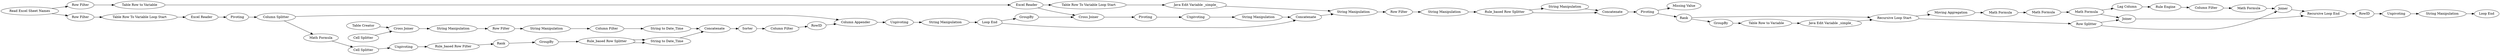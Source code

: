 digraph {
	1 [label="Excel Reader"]
	2 [label="Read Excel Sheet Names"]
	6 [label=Pivoting]
	32 [label="Row Splitter"]
	311 [label="Table Row to Variable"]
	312 [label="Excel Reader"]
	313 [label="Row Filter"]
	321 [label="Row Filter"]
	322 [label="Table Row To Variable Loop Start"]
	323 [label=Unpivoting]
	324 [label="Loop End"]
	325 [label=Pivoting]
	326 [label="Table Row To Variable Loop Start"]
	328 [label="Java Edit Variable _simple_"]
	332 [label=GroupBy]
	333 [label="Cross Joiner"]
	335 [label=Pivoting]
	341 [label=Concatenate]
	2402 [label="Row Filter"]
	2403 [label="String Manipulation"]
	2404 [label="Moving Aggregation"]
	2407 [label="Math Formula"]
	2408 [label="Missing Value"]
	2409 [label="Math Formula"]
	2410 [label="Math Formula"]
	2411 [label="Recursive Loop Start"]
	2412 [label="Recursive Loop End"]
	2413 [label=Rank]
	2414 [label=Joiner]
	2415 [label="Lag Column"]
	2416 [label="Rule Engine"]
	2417 [label=Joiner]
	2418 [label="Math Formula"]
	2421 [label="Column Filter"]
	2423 [label=GroupBy]
	2424 [label="Table Row to Variable"]
	2425 [label="Java Edit Variable _simple_"]
	2426 [label=Unpivoting]
	2427 [label=RowID]
	2428 [label="String Manipulation"]
	2429 [label="Loop End"]
	2430 [label="Column Splitter"]
	2431 [label="Column Appender"]
	14 [label="String to Date_Time"]
	17 [label="Cell Splitter"]
	19 [label="Table Creator"]
	20 [label="Cross Joiner"]
	287 [label="String Manipulation"]
	293 [label="Row Filter"]
	294 [label="String Manipulation"]
	296 [label="String to Date_Time"]
	297 [label="Column Filter"]
	298 [label=Concatenate]
	302 [label=Sorter]
	303 [label=RowID]
	307 [label="Column Filter"]
	7 [label="Cell Splitter"]
	9 [label=Unpivoting]
	10 [label="Rule_based Row Filter"]
	11 [label=Rank]
	12 [label=GroupBy]
	13 [label="Rule_based Row Splitter"]
	301 [label="Math Formula"]
	2434 [label="String Manipulation"]
	2439 [label=Unpivoting]
	2440 [label="String Manipulation"]
	2420 [label="String Manipulation"]
	2443 [label="Rule_based Row Splitter"]
	2444 [label="String Manipulation"]
	2445 [label=Concatenate]
	14 -> 298
	17 -> 20
	19 -> 20
	20 -> 287
	287 -> 293
	293 -> 294
	294 -> 297
	296 -> 298
	297 -> 296
	298 -> 302
	302 -> 307
	307 -> 303
	7 -> 9
	9 -> 10
	10 -> 11
	11 -> 12
	12 -> 13
	301 -> 7
	2420 -> 2443
	2443 -> 2445
	2443 -> 2444
	2444 -> 2445
	1 -> 6
	2 -> 313
	2 -> 321
	6 -> 2430
	32 -> 2414
	32 -> 2417
	311 -> 312
	312 -> 333
	312 -> 326
	313 -> 311
	321 -> 322
	322 -> 1
	323 -> 2434
	324 -> 332
	324 -> 341
	325 -> 2413
	325 -> 2408
	326 -> 328
	328 -> 2403
	332 -> 333
	333 -> 335
	335 -> 2439
	341 -> 2403
	2402 -> 2420
	2403 -> 2402
	2404 -> 2407
	2407 -> 2409
	2409 -> 2410
	2410 -> 2414
	2410 -> 2415
	2411 -> 2404
	2411 -> 32
	2412 -> 2427
	2413 -> 2411
	2413 -> 2423
	2414 -> 2412
	2415 -> 2416
	2416 -> 2421
	2417 -> 2412
	2418 -> 2417
	2421 -> 2418
	2423 -> 2424
	2424 -> 2425
	2425 -> 2411
	2426 -> 2428
	2427 -> 2426
	2428 -> 2429
	2430 -> 2431
	2430 -> 301
	2431 -> 323
	303 -> 2431
	13 -> 14
	13 -> 14
	2434 -> 324
	2439 -> 2440
	2440 -> 341
	2445 -> 325
	rankdir=LR
}
